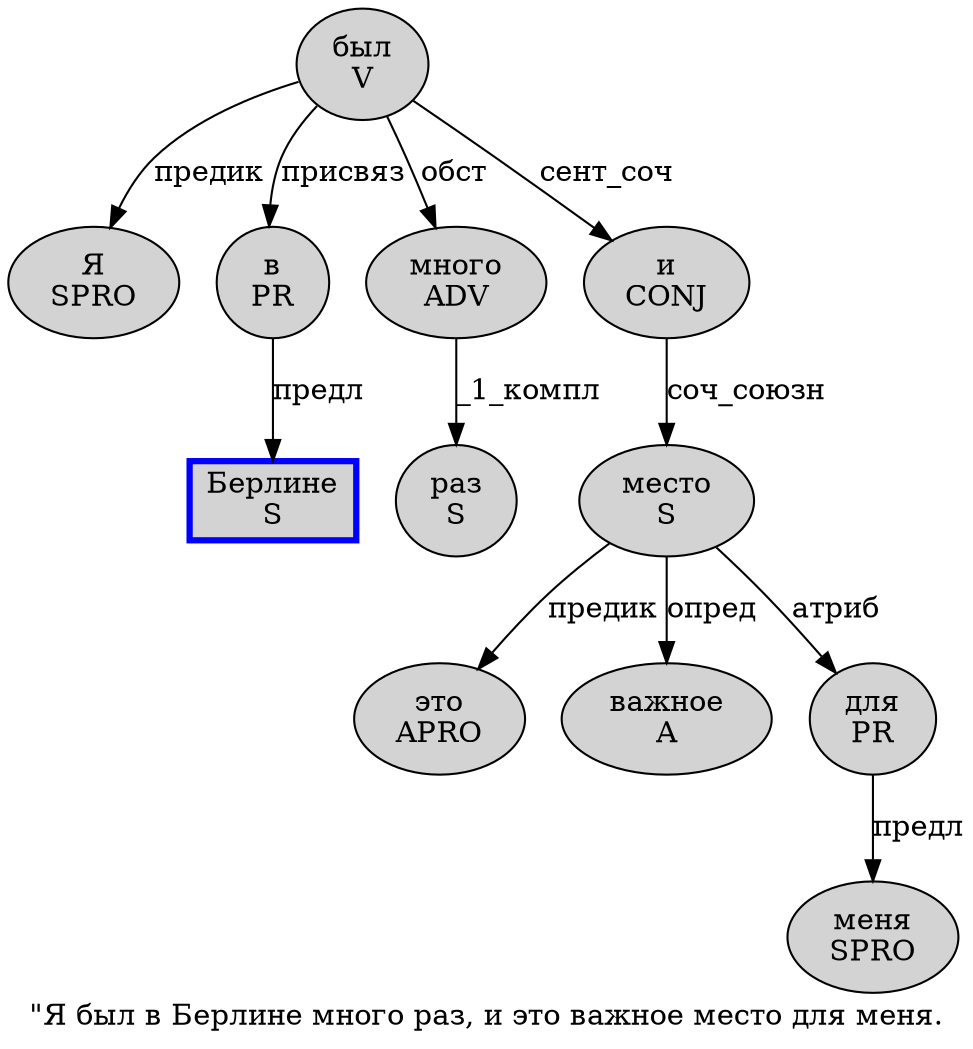 digraph SENTENCE_918 {
	graph [label="\"Я был в Берлине много раз, и это важное место для меня."]
	node [style=filled]
		1 [label="Я
SPRO" color="" fillcolor=lightgray penwidth=1 shape=ellipse]
		2 [label="был
V" color="" fillcolor=lightgray penwidth=1 shape=ellipse]
		3 [label="в
PR" color="" fillcolor=lightgray penwidth=1 shape=ellipse]
		4 [label="Берлине
S" color=blue fillcolor=lightgray penwidth=3 shape=box]
		5 [label="много
ADV" color="" fillcolor=lightgray penwidth=1 shape=ellipse]
		6 [label="раз
S" color="" fillcolor=lightgray penwidth=1 shape=ellipse]
		8 [label="и
CONJ" color="" fillcolor=lightgray penwidth=1 shape=ellipse]
		9 [label="это
APRO" color="" fillcolor=lightgray penwidth=1 shape=ellipse]
		10 [label="важное
A" color="" fillcolor=lightgray penwidth=1 shape=ellipse]
		11 [label="место
S" color="" fillcolor=lightgray penwidth=1 shape=ellipse]
		12 [label="для
PR" color="" fillcolor=lightgray penwidth=1 shape=ellipse]
		13 [label="меня
SPRO" color="" fillcolor=lightgray penwidth=1 shape=ellipse]
			12 -> 13 [label="предл"]
			5 -> 6 [label="_1_компл"]
			2 -> 1 [label="предик"]
			2 -> 3 [label="присвяз"]
			2 -> 5 [label="обст"]
			2 -> 8 [label="сент_соч"]
			3 -> 4 [label="предл"]
			11 -> 9 [label="предик"]
			11 -> 10 [label="опред"]
			11 -> 12 [label="атриб"]
			8 -> 11 [label="соч_союзн"]
}